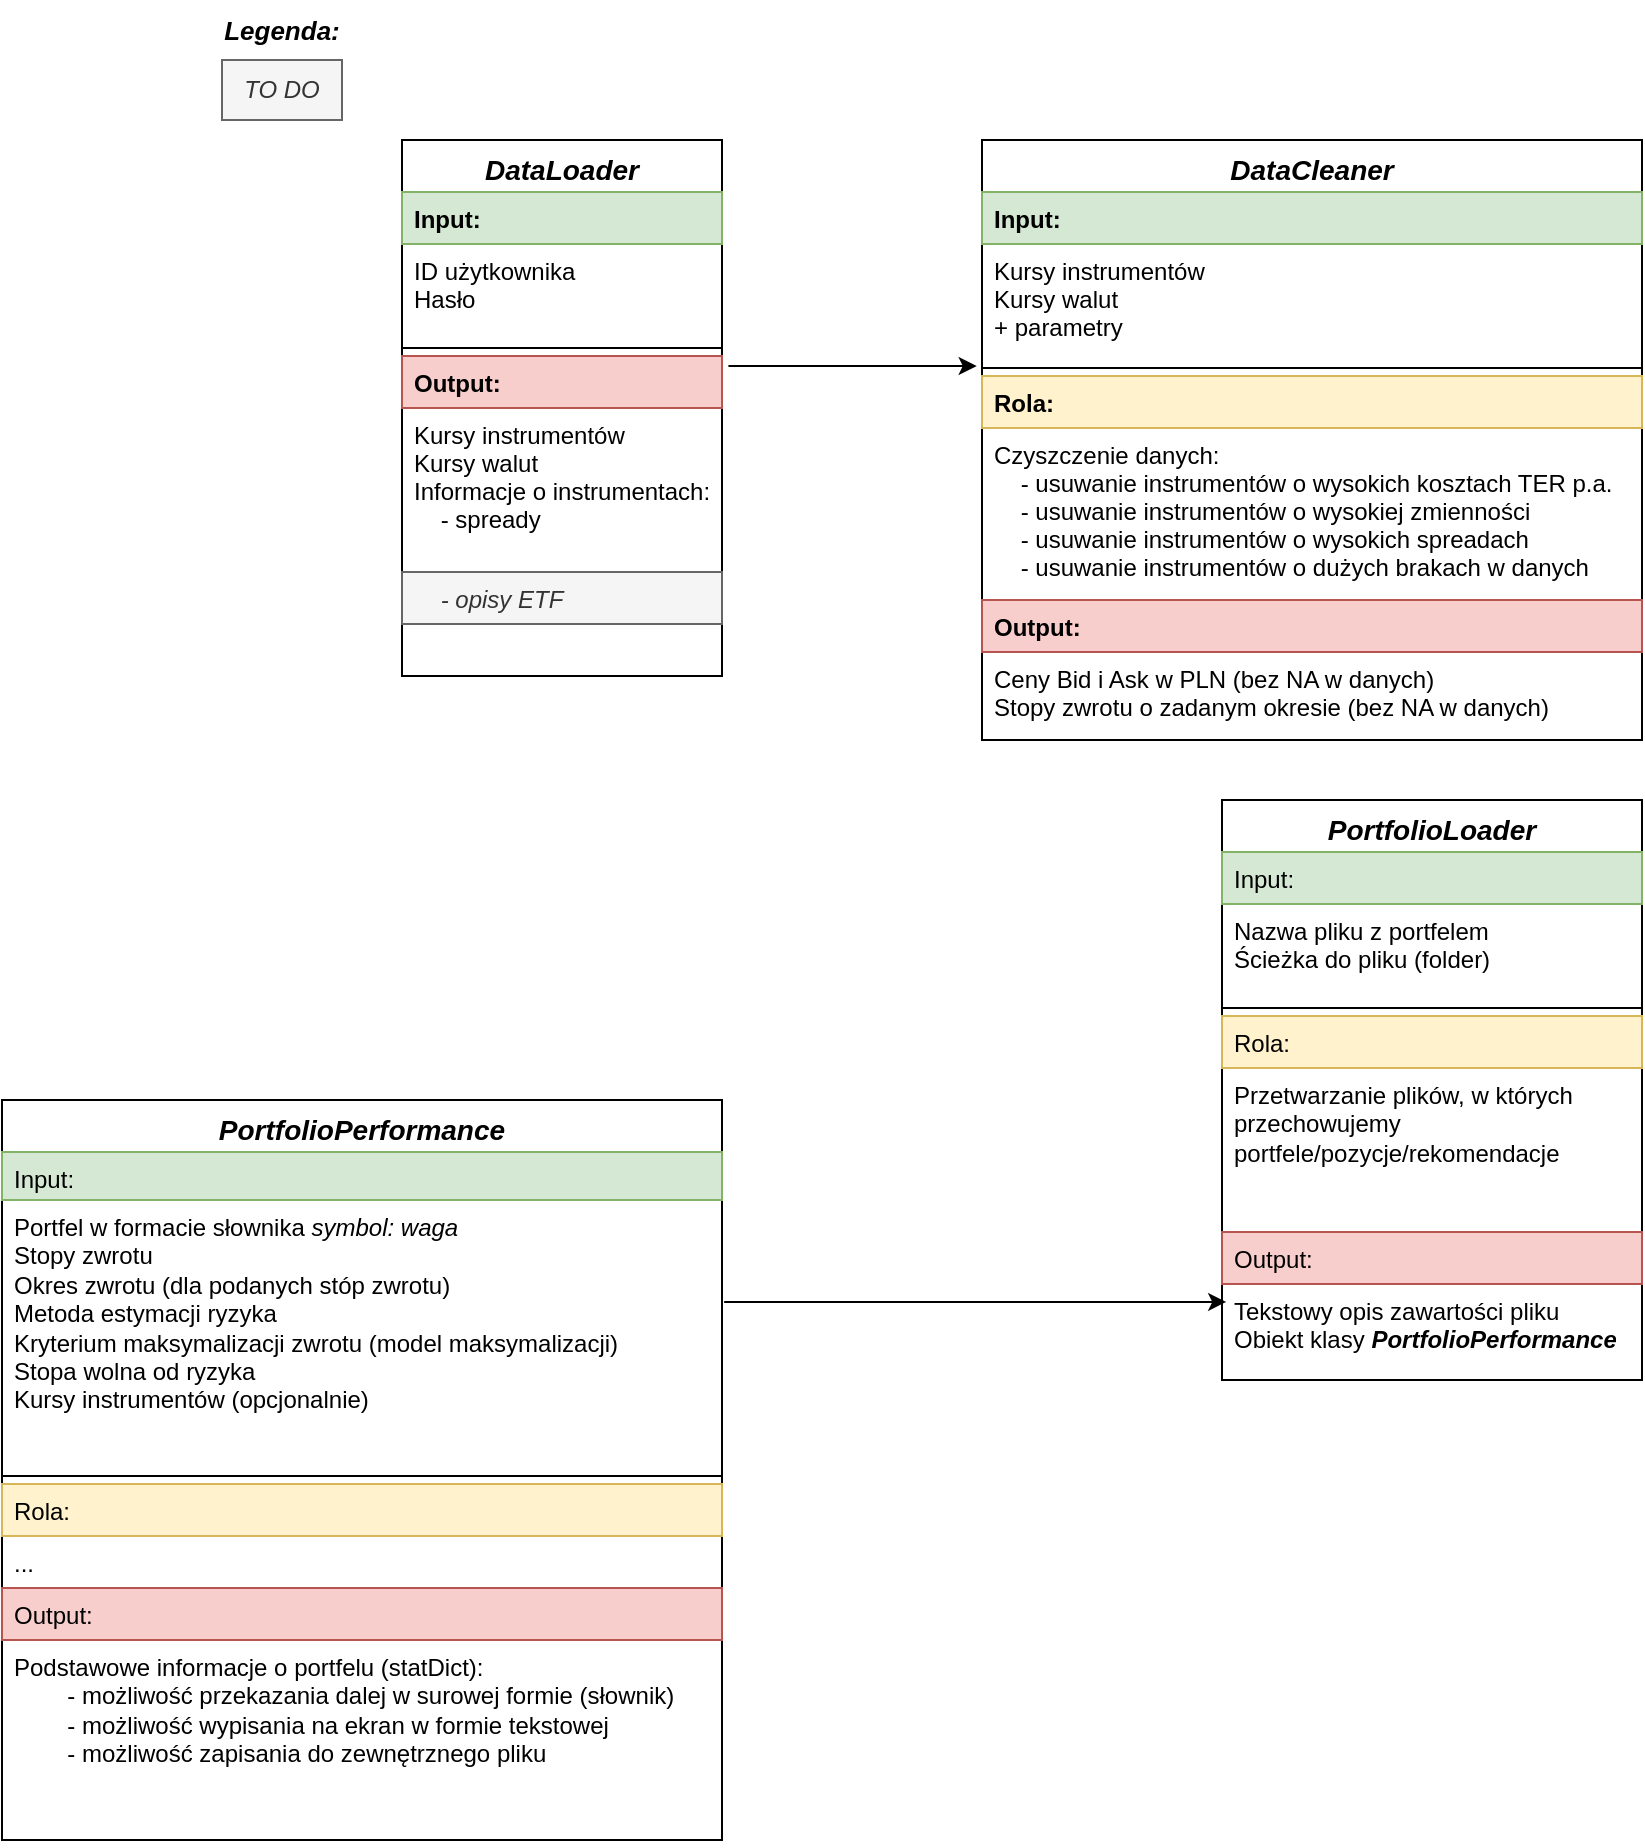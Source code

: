 <mxfile version="26.0.10">
  <diagram id="C5RBs43oDa-KdzZeNtuy" name="Page-1">
    <mxGraphModel dx="1877" dy="557" grid="1" gridSize="10" guides="1" tooltips="1" connect="1" arrows="1" fold="1" page="1" pageScale="1" pageWidth="827" pageHeight="1169" math="0" shadow="0">
      <root>
        <mxCell id="WIyWlLk6GJQsqaUBKTNV-0" />
        <mxCell id="WIyWlLk6GJQsqaUBKTNV-1" parent="WIyWlLk6GJQsqaUBKTNV-0" />
        <mxCell id="zkfFHV4jXpPFQw0GAbJ--0" value="DataLoader" style="swimlane;fontStyle=3;align=center;verticalAlign=top;childLayout=stackLayout;horizontal=1;startSize=26;horizontalStack=0;resizeParent=1;resizeLast=0;collapsible=1;marginBottom=0;rounded=0;shadow=0;strokeWidth=1;fontSize=14;" parent="WIyWlLk6GJQsqaUBKTNV-1" vertex="1">
          <mxGeometry x="130" y="120" width="160" height="268" as="geometry">
            <mxRectangle x="230" y="140" width="160" height="26" as="alternateBounds" />
          </mxGeometry>
        </mxCell>
        <mxCell id="FOXnlVh0xvV9vm-CixQY-13" value="Input:" style="text;align=left;verticalAlign=top;spacingLeft=4;spacingRight=4;overflow=hidden;rotatable=0;points=[[0,0.5],[1,0.5]];portConstraint=eastwest;fillColor=#d5e8d4;strokeColor=#82b366;fontStyle=1" vertex="1" parent="zkfFHV4jXpPFQw0GAbJ--0">
          <mxGeometry y="26" width="160" height="26" as="geometry" />
        </mxCell>
        <mxCell id="zkfFHV4jXpPFQw0GAbJ--1" value="ID użytkownika&#xa;Hasło" style="text;align=left;verticalAlign=top;spacingLeft=4;spacingRight=4;overflow=hidden;rotatable=0;points=[[0,0.5],[1,0.5]];portConstraint=eastwest;" parent="zkfFHV4jXpPFQw0GAbJ--0" vertex="1">
          <mxGeometry y="52" width="160" height="48" as="geometry" />
        </mxCell>
        <mxCell id="zkfFHV4jXpPFQw0GAbJ--4" value="" style="line;html=1;strokeWidth=1;align=left;verticalAlign=middle;spacingTop=-1;spacingLeft=3;spacingRight=3;rotatable=0;labelPosition=right;points=[];portConstraint=eastwest;" parent="zkfFHV4jXpPFQw0GAbJ--0" vertex="1">
          <mxGeometry y="100" width="160" height="8" as="geometry" />
        </mxCell>
        <mxCell id="FOXnlVh0xvV9vm-CixQY-14" value="Output:" style="text;align=left;verticalAlign=top;spacingLeft=4;spacingRight=4;overflow=hidden;rotatable=0;points=[[0,0.5],[1,0.5]];portConstraint=eastwest;fillColor=#f8cecc;strokeColor=#b85450;fontStyle=1" vertex="1" parent="zkfFHV4jXpPFQw0GAbJ--0">
          <mxGeometry y="108" width="160" height="26" as="geometry" />
        </mxCell>
        <mxCell id="zkfFHV4jXpPFQw0GAbJ--5" value="Kursy instrumentów&#xa;Kursy walut&#xa;Informacje o instrumentach:&#xa;    - spready&#xa;" style="text;align=left;verticalAlign=top;spacingLeft=4;spacingRight=4;overflow=hidden;rotatable=0;points=[[0,0.5],[1,0.5]];portConstraint=eastwest;" parent="zkfFHV4jXpPFQw0GAbJ--0" vertex="1">
          <mxGeometry y="134" width="160" height="82" as="geometry" />
        </mxCell>
        <mxCell id="FOXnlVh0xvV9vm-CixQY-16" value="    - opisy ETF&#xa;" style="text;align=left;verticalAlign=top;spacingLeft=4;spacingRight=4;overflow=hidden;rotatable=0;points=[[0,0.5],[1,0.5]];portConstraint=eastwest;fontStyle=2;fillColor=#f5f5f5;fontColor=#333333;strokeColor=#666666;" vertex="1" parent="zkfFHV4jXpPFQw0GAbJ--0">
          <mxGeometry y="216" width="160" height="26" as="geometry" />
        </mxCell>
        <mxCell id="zkfFHV4jXpPFQw0GAbJ--17" value="DataCleaner" style="swimlane;fontStyle=3;align=center;verticalAlign=top;childLayout=stackLayout;horizontal=1;startSize=26;horizontalStack=0;resizeParent=1;resizeLast=0;collapsible=1;marginBottom=0;rounded=0;shadow=0;strokeWidth=1;fontSize=14;" parent="WIyWlLk6GJQsqaUBKTNV-1" vertex="1">
          <mxGeometry x="420" y="120" width="330" height="300" as="geometry">
            <mxRectangle x="550" y="140" width="160" height="26" as="alternateBounds" />
          </mxGeometry>
        </mxCell>
        <mxCell id="FOXnlVh0xvV9vm-CixQY-12" value="Input:" style="text;align=left;verticalAlign=top;spacingLeft=4;spacingRight=4;overflow=hidden;rotatable=0;points=[[0,0.5],[1,0.5]];portConstraint=eastwest;fillColor=#d5e8d4;strokeColor=#82b366;fontStyle=1" vertex="1" parent="zkfFHV4jXpPFQw0GAbJ--17">
          <mxGeometry y="26" width="330" height="26" as="geometry" />
        </mxCell>
        <mxCell id="zkfFHV4jXpPFQw0GAbJ--18" value="Kursy instrumentów&#xa;Kursy walut&#xa;+ parametry" style="text;align=left;verticalAlign=top;spacingLeft=4;spacingRight=4;overflow=hidden;rotatable=0;points=[[0,0.5],[1,0.5]];portConstraint=eastwest;" parent="zkfFHV4jXpPFQw0GAbJ--17" vertex="1">
          <mxGeometry y="52" width="330" height="58" as="geometry" />
        </mxCell>
        <mxCell id="zkfFHV4jXpPFQw0GAbJ--23" value="" style="line;html=1;strokeWidth=1;align=left;verticalAlign=middle;spacingTop=-1;spacingLeft=3;spacingRight=3;rotatable=0;labelPosition=right;points=[];portConstraint=eastwest;" parent="zkfFHV4jXpPFQw0GAbJ--17" vertex="1">
          <mxGeometry y="110" width="330" height="8" as="geometry" />
        </mxCell>
        <mxCell id="FOXnlVh0xvV9vm-CixQY-15" value="Rola:" style="text;align=left;verticalAlign=top;spacingLeft=4;spacingRight=4;overflow=hidden;rotatable=0;points=[[0,0.5],[1,0.5]];portConstraint=eastwest;fillColor=#fff2cc;strokeColor=#d6b656;fontStyle=1" vertex="1" parent="zkfFHV4jXpPFQw0GAbJ--17">
          <mxGeometry y="118" width="330" height="26" as="geometry" />
        </mxCell>
        <mxCell id="FOXnlVh0xvV9vm-CixQY-5" value="Czyszczenie danych:&#xa;    - usuwanie instrumentów o wysokich kosztach TER p.a.&#xa;    - usuwanie instrumentów o wysokiej zmienności&#xa;    - usuwanie instrumentów o wysokich spreadach&#xa;    - usuwanie instrumentów o dużych brakach w danych" style="text;align=left;verticalAlign=top;spacingLeft=4;spacingRight=4;overflow=hidden;rotatable=0;points=[[0,0.5],[1,0.5]];portConstraint=eastwest;" vertex="1" parent="zkfFHV4jXpPFQw0GAbJ--17">
          <mxGeometry y="144" width="330" height="86" as="geometry" />
        </mxCell>
        <mxCell id="FOXnlVh0xvV9vm-CixQY-9" value="Output:" style="text;align=left;verticalAlign=top;spacingLeft=4;spacingRight=4;overflow=hidden;rotatable=0;points=[[0,0.5],[1,0.5]];portConstraint=eastwest;fillColor=#f8cecc;strokeColor=#b85450;fontStyle=1" vertex="1" parent="zkfFHV4jXpPFQw0GAbJ--17">
          <mxGeometry y="230" width="330" height="26" as="geometry" />
        </mxCell>
        <mxCell id="FOXnlVh0xvV9vm-CixQY-10" value="Ceny Bid i Ask w PLN (bez NA w danych)&#xa;Stopy zwrotu o zadanym okresie (bez NA w danych)" style="text;align=left;verticalAlign=top;spacingLeft=4;spacingRight=4;overflow=hidden;rotatable=0;points=[[0,0.5],[1,0.5]];portConstraint=eastwest;" vertex="1" parent="zkfFHV4jXpPFQw0GAbJ--17">
          <mxGeometry y="256" width="330" height="44" as="geometry" />
        </mxCell>
        <mxCell id="FOXnlVh0xvV9vm-CixQY-17" value="TO DO" style="rounded=0;whiteSpace=wrap;html=1;fillColor=#f5f5f5;fontColor=#333333;strokeColor=#666666;fontStyle=2" vertex="1" parent="WIyWlLk6GJQsqaUBKTNV-1">
          <mxGeometry x="40" y="80" width="60" height="30" as="geometry" />
        </mxCell>
        <mxCell id="FOXnlVh0xvV9vm-CixQY-18" value="&lt;b&gt;&lt;i&gt;Legenda:&lt;/i&gt;&lt;/b&gt;" style="text;html=1;align=center;verticalAlign=middle;whiteSpace=wrap;rounded=0;fontSize=13;" vertex="1" parent="WIyWlLk6GJQsqaUBKTNV-1">
          <mxGeometry x="40" y="50" width="60" height="30" as="geometry" />
        </mxCell>
        <mxCell id="FOXnlVh0xvV9vm-CixQY-24" value="&lt;font style=&quot;font-size: 14px;&quot;&gt;&lt;i&gt;PortfolioLoader&lt;/i&gt;&lt;/font&gt;" style="swimlane;fontStyle=1;align=center;verticalAlign=top;childLayout=stackLayout;horizontal=1;startSize=26;horizontalStack=0;resizeParent=1;resizeParentMax=0;resizeLast=0;collapsible=1;marginBottom=0;whiteSpace=wrap;html=1;" vertex="1" parent="WIyWlLk6GJQsqaUBKTNV-1">
          <mxGeometry x="540" y="450" width="210" height="290" as="geometry" />
        </mxCell>
        <mxCell id="FOXnlVh0xvV9vm-CixQY-25" value="Input:" style="text;strokeColor=#82b366;fillColor=#d5e8d4;align=left;verticalAlign=top;spacingLeft=4;spacingRight=4;overflow=hidden;rotatable=0;points=[[0,0.5],[1,0.5]];portConstraint=eastwest;whiteSpace=wrap;html=1;" vertex="1" parent="FOXnlVh0xvV9vm-CixQY-24">
          <mxGeometry y="26" width="210" height="26" as="geometry" />
        </mxCell>
        <mxCell id="FOXnlVh0xvV9vm-CixQY-31" value="Nazwa pliku z portfelem&lt;div&gt;Ścieżka do pliku (folder)&lt;/div&gt;" style="text;align=left;verticalAlign=top;spacingLeft=4;spacingRight=4;overflow=hidden;rotatable=0;points=[[0,0.5],[1,0.5]];portConstraint=eastwest;whiteSpace=wrap;html=1;" vertex="1" parent="FOXnlVh0xvV9vm-CixQY-24">
          <mxGeometry y="52" width="210" height="48" as="geometry" />
        </mxCell>
        <mxCell id="FOXnlVh0xvV9vm-CixQY-26" value="" style="line;strokeWidth=1;fillColor=none;align=left;verticalAlign=middle;spacingTop=-1;spacingLeft=3;spacingRight=3;rotatable=0;labelPosition=right;points=[];portConstraint=eastwest;strokeColor=inherit;" vertex="1" parent="FOXnlVh0xvV9vm-CixQY-24">
          <mxGeometry y="100" width="210" height="8" as="geometry" />
        </mxCell>
        <mxCell id="FOXnlVh0xvV9vm-CixQY-27" value="Rola:" style="text;strokeColor=#d6b656;fillColor=#fff2cc;align=left;verticalAlign=top;spacingLeft=4;spacingRight=4;overflow=hidden;rotatable=0;points=[[0,0.5],[1,0.5]];portConstraint=eastwest;whiteSpace=wrap;html=1;" vertex="1" parent="FOXnlVh0xvV9vm-CixQY-24">
          <mxGeometry y="108" width="210" height="26" as="geometry" />
        </mxCell>
        <mxCell id="FOXnlVh0xvV9vm-CixQY-36" value="Przetwarzanie plików, w których przechowujemy portfele/pozycje/rekomendacje" style="text;align=left;verticalAlign=top;spacingLeft=4;spacingRight=4;overflow=hidden;rotatable=0;points=[[0,0.5],[1,0.5]];portConstraint=eastwest;whiteSpace=wrap;html=1;" vertex="1" parent="FOXnlVh0xvV9vm-CixQY-24">
          <mxGeometry y="134" width="210" height="82" as="geometry" />
        </mxCell>
        <mxCell id="FOXnlVh0xvV9vm-CixQY-28" value="Output:" style="text;strokeColor=#b85450;fillColor=#f8cecc;align=left;verticalAlign=top;spacingLeft=4;spacingRight=4;overflow=hidden;rotatable=0;points=[[0,0.5],[1,0.5]];portConstraint=eastwest;whiteSpace=wrap;html=1;" vertex="1" parent="FOXnlVh0xvV9vm-CixQY-24">
          <mxGeometry y="216" width="210" height="26" as="geometry" />
        </mxCell>
        <mxCell id="FOXnlVh0xvV9vm-CixQY-38" value="Tekstowy opis zawartości pliku&lt;div&gt;Obiekt klasy &lt;b&gt;&lt;i&gt;PortfolioPerformance&lt;/i&gt;&lt;/b&gt;&lt;/div&gt;" style="text;align=left;verticalAlign=top;spacingLeft=4;spacingRight=4;overflow=hidden;rotatable=0;points=[[0,0.5],[1,0.5]];portConstraint=eastwest;whiteSpace=wrap;html=1;" vertex="1" parent="FOXnlVh0xvV9vm-CixQY-24">
          <mxGeometry y="242" width="210" height="48" as="geometry" />
        </mxCell>
        <mxCell id="FOXnlVh0xvV9vm-CixQY-40" value="&lt;i&gt;&lt;font style=&quot;font-size: 14px;&quot;&gt;PortfolioPerformance&lt;/font&gt;&lt;/i&gt;" style="swimlane;fontStyle=1;align=center;verticalAlign=top;childLayout=stackLayout;horizontal=1;startSize=26;horizontalStack=0;resizeParent=1;resizeParentMax=0;resizeLast=0;collapsible=1;marginBottom=0;whiteSpace=wrap;html=1;" vertex="1" parent="WIyWlLk6GJQsqaUBKTNV-1">
          <mxGeometry x="-70" y="600" width="360" height="370" as="geometry" />
        </mxCell>
        <mxCell id="FOXnlVh0xvV9vm-CixQY-47" value="Input:" style="text;strokeColor=#82b366;fillColor=#d5e8d4;align=left;verticalAlign=top;spacingLeft=4;spacingRight=4;overflow=hidden;rotatable=0;points=[[0,0.5],[1,0.5]];portConstraint=eastwest;whiteSpace=wrap;html=1;" vertex="1" parent="FOXnlVh0xvV9vm-CixQY-40">
          <mxGeometry y="26" width="360" height="24" as="geometry" />
        </mxCell>
        <mxCell id="FOXnlVh0xvV9vm-CixQY-41" value="Portfel w formacie słownika &lt;i&gt;symbol: waga&lt;/i&gt;&lt;div&gt;Stopy zwrotu&lt;/div&gt;&lt;div&gt;Okres zwrotu (dla podanych stóp zwrotu)&lt;/div&gt;&lt;div&gt;Metoda estymacji ryzyka&lt;/div&gt;&lt;div&gt;Kryterium maksymalizacji zwrotu (model maksymalizacji)&lt;/div&gt;&lt;div&gt;Stopa wolna od ryzyka&lt;/div&gt;&lt;div&gt;Kursy instrumentów (opcjonalnie)&lt;/div&gt;" style="text;strokeColor=none;fillColor=none;align=left;verticalAlign=top;spacingLeft=4;spacingRight=4;overflow=hidden;rotatable=0;points=[[0,0.5],[1,0.5]];portConstraint=eastwest;whiteSpace=wrap;html=1;" vertex="1" parent="FOXnlVh0xvV9vm-CixQY-40">
          <mxGeometry y="50" width="360" height="134" as="geometry" />
        </mxCell>
        <mxCell id="FOXnlVh0xvV9vm-CixQY-42" value="" style="line;strokeWidth=1;fillColor=none;align=left;verticalAlign=middle;spacingTop=-1;spacingLeft=3;spacingRight=3;rotatable=0;labelPosition=right;points=[];portConstraint=eastwest;strokeColor=inherit;" vertex="1" parent="FOXnlVh0xvV9vm-CixQY-40">
          <mxGeometry y="184" width="360" height="8" as="geometry" />
        </mxCell>
        <mxCell id="FOXnlVh0xvV9vm-CixQY-52" value="Rola:" style="text;strokeColor=#d6b656;fillColor=#fff2cc;align=left;verticalAlign=top;spacingLeft=4;spacingRight=4;overflow=hidden;rotatable=0;points=[[0,0.5],[1,0.5]];portConstraint=eastwest;whiteSpace=wrap;html=1;" vertex="1" parent="FOXnlVh0xvV9vm-CixQY-40">
          <mxGeometry y="192" width="360" height="26" as="geometry" />
        </mxCell>
        <mxCell id="FOXnlVh0xvV9vm-CixQY-51" value="..." style="text;strokeColor=none;fillColor=none;align=left;verticalAlign=top;spacingLeft=4;spacingRight=4;overflow=hidden;rotatable=0;points=[[0,0.5],[1,0.5]];portConstraint=eastwest;whiteSpace=wrap;html=1;" vertex="1" parent="FOXnlVh0xvV9vm-CixQY-40">
          <mxGeometry y="218" width="360" height="26" as="geometry" />
        </mxCell>
        <mxCell id="FOXnlVh0xvV9vm-CixQY-50" value="Output:" style="text;strokeColor=#b85450;fillColor=#f8cecc;align=left;verticalAlign=top;spacingLeft=4;spacingRight=4;overflow=hidden;rotatable=0;points=[[0,0.5],[1,0.5]];portConstraint=eastwest;whiteSpace=wrap;html=1;" vertex="1" parent="FOXnlVh0xvV9vm-CixQY-40">
          <mxGeometry y="244" width="360" height="26" as="geometry" />
        </mxCell>
        <mxCell id="FOXnlVh0xvV9vm-CixQY-43" value="Podstawowe informacje o portfelu (statDict):&lt;div&gt;&lt;span style=&quot;white-space: pre;&quot;&gt;&#x9;&lt;/span&gt;- możliwość przekazania dalej w surowej formie (słownik)&lt;br&gt;&lt;div&gt;&lt;span style=&quot;white-space: pre;&quot;&gt;&#x9;&lt;/span&gt;- możliwość wypisania na ekran w formie tekstowej&lt;br&gt;&lt;/div&gt;&lt;div&gt;&lt;span style=&quot;white-space: pre;&quot;&gt;&#x9;&lt;/span&gt;- możliwość zapisania do zewnętrznego pliku&lt;br&gt;&lt;/div&gt;&lt;/div&gt;" style="text;strokeColor=none;fillColor=none;align=left;verticalAlign=top;spacingLeft=4;spacingRight=4;overflow=hidden;rotatable=0;points=[[0,0.5],[1,0.5]];portConstraint=eastwest;whiteSpace=wrap;html=1;" vertex="1" parent="FOXnlVh0xvV9vm-CixQY-40">
          <mxGeometry y="270" width="360" height="100" as="geometry" />
        </mxCell>
        <mxCell id="FOXnlVh0xvV9vm-CixQY-46" value="" style="endArrow=classic;html=1;rounded=0;exitX=1.02;exitY=0.192;exitDx=0;exitDy=0;exitPerimeter=0;entryX=-0.008;entryY=1.052;entryDx=0;entryDy=0;entryPerimeter=0;" edge="1" parent="WIyWlLk6GJQsqaUBKTNV-1" source="FOXnlVh0xvV9vm-CixQY-14" target="zkfFHV4jXpPFQw0GAbJ--18">
          <mxGeometry width="50" height="50" relative="1" as="geometry">
            <mxPoint x="350" y="190" as="sourcePoint" />
            <mxPoint x="400" y="140" as="targetPoint" />
          </mxGeometry>
        </mxCell>
        <mxCell id="FOXnlVh0xvV9vm-CixQY-54" value="" style="endArrow=classic;html=1;rounded=0;exitX=1.003;exitY=0.381;exitDx=0;exitDy=0;exitPerimeter=0;entryX=0.01;entryY=0.187;entryDx=0;entryDy=0;entryPerimeter=0;" edge="1" parent="WIyWlLk6GJQsqaUBKTNV-1" source="FOXnlVh0xvV9vm-CixQY-41" target="FOXnlVh0xvV9vm-CixQY-38">
          <mxGeometry width="50" height="50" relative="1" as="geometry">
            <mxPoint x="320" y="640" as="sourcePoint" />
            <mxPoint x="370" y="590" as="targetPoint" />
          </mxGeometry>
        </mxCell>
      </root>
    </mxGraphModel>
  </diagram>
</mxfile>
